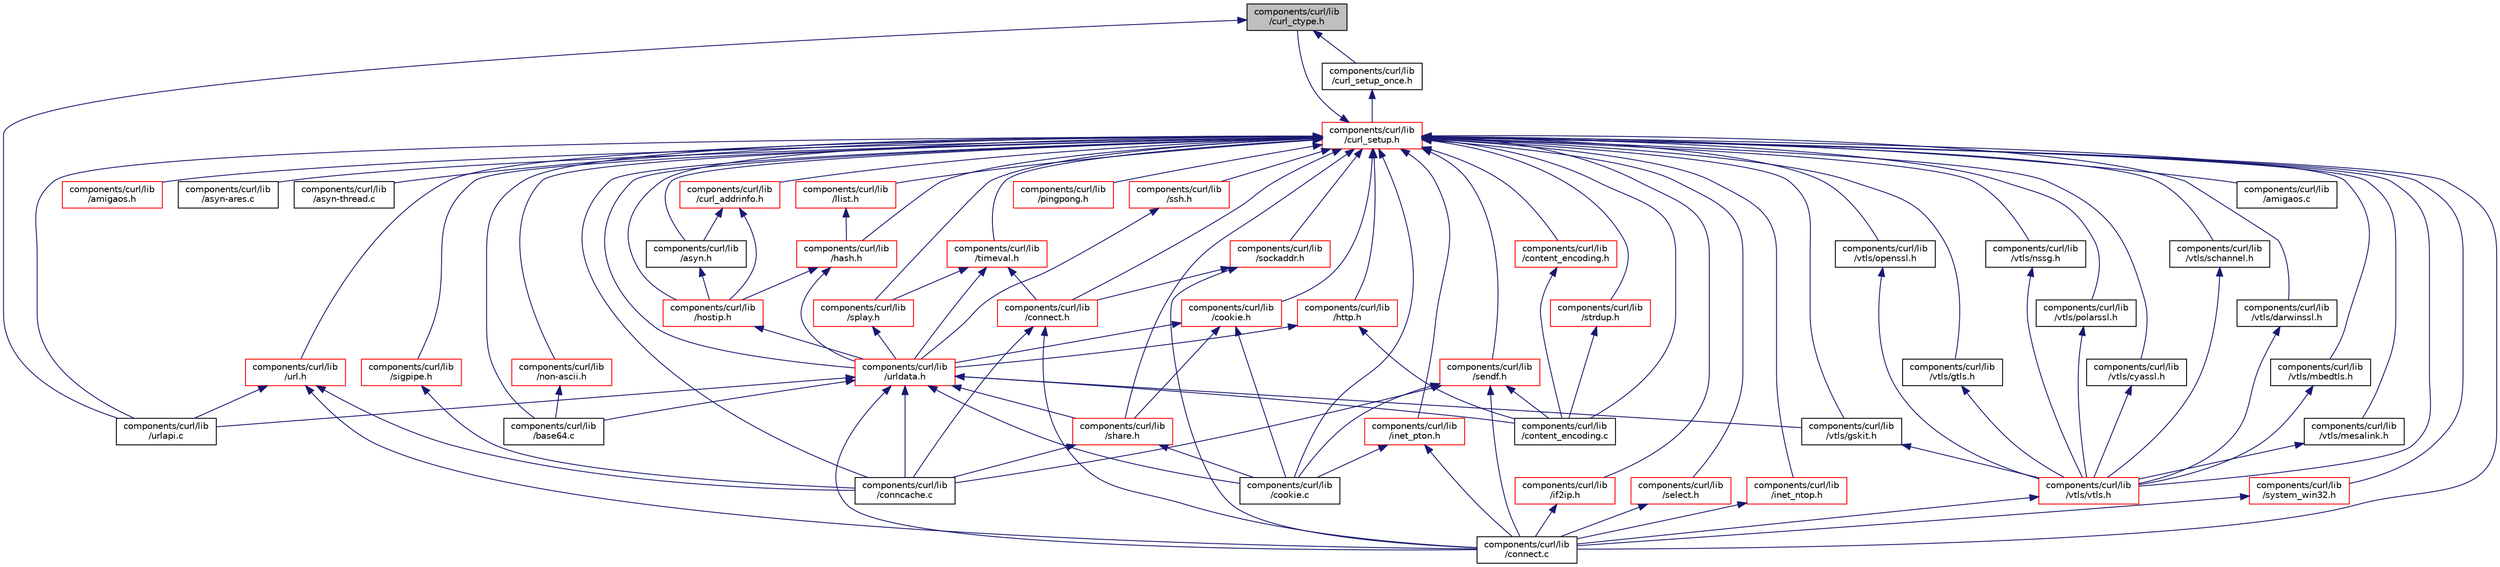 digraph "components/curl/lib/curl_ctype.h"
{
  edge [fontname="Helvetica",fontsize="10",labelfontname="Helvetica",labelfontsize="10"];
  node [fontname="Helvetica",fontsize="10",shape=record];
  Node20 [label="components/curl/lib\l/curl_ctype.h",height=0.2,width=0.4,color="black", fillcolor="grey75", style="filled", fontcolor="black"];
  Node20 -> Node21 [dir="back",color="midnightblue",fontsize="10",style="solid",fontname="Helvetica"];
  Node21 [label="components/curl/lib\l/curl_setup_once.h",height=0.2,width=0.4,color="black", fillcolor="white", style="filled",URL="$curl__setup__once_8h.html"];
  Node21 -> Node22 [dir="back",color="midnightblue",fontsize="10",style="solid",fontname="Helvetica"];
  Node22 [label="components/curl/lib\l/curl_setup.h",height=0.2,width=0.4,color="red", fillcolor="white", style="filled",URL="$curl__setup_8h.html"];
  Node22 -> Node23 [dir="back",color="midnightblue",fontsize="10",style="solid",fontname="Helvetica"];
  Node23 [label="components/curl/lib\l/amigaos.c",height=0.2,width=0.4,color="black", fillcolor="white", style="filled",URL="$amigaos_8c.html"];
  Node22 -> Node20 [dir="back",color="midnightblue",fontsize="10",style="solid",fontname="Helvetica"];
  Node22 -> Node24 [dir="back",color="midnightblue",fontsize="10",style="solid",fontname="Helvetica"];
  Node24 [label="components/curl/lib\l/amigaos.h",height=0.2,width=0.4,color="red", fillcolor="white", style="filled",URL="$amigaos_8h.html"];
  Node22 -> Node26 [dir="back",color="midnightblue",fontsize="10",style="solid",fontname="Helvetica"];
  Node26 [label="components/curl/lib\l/asyn-ares.c",height=0.2,width=0.4,color="black", fillcolor="white", style="filled",URL="$asyn-ares_8c.html"];
  Node22 -> Node27 [dir="back",color="midnightblue",fontsize="10",style="solid",fontname="Helvetica"];
  Node27 [label="components/curl/lib\l/asyn-thread.c",height=0.2,width=0.4,color="black", fillcolor="white", style="filled",URL="$asyn-thread_8c.html"];
  Node22 -> Node28 [dir="back",color="midnightblue",fontsize="10",style="solid",fontname="Helvetica"];
  Node28 [label="components/curl/lib\l/asyn.h",height=0.2,width=0.4,color="black", fillcolor="white", style="filled",URL="$asyn_8h.html"];
  Node28 -> Node29 [dir="back",color="midnightblue",fontsize="10",style="solid",fontname="Helvetica"];
  Node29 [label="components/curl/lib\l/hostip.h",height=0.2,width=0.4,color="red", fillcolor="white", style="filled",URL="$hostip_8h.html"];
  Node29 -> Node30 [dir="back",color="midnightblue",fontsize="10",style="solid",fontname="Helvetica"];
  Node30 [label="components/curl/lib\l/urldata.h",height=0.2,width=0.4,color="red", fillcolor="white", style="filled",URL="$urldata_8h.html"];
  Node30 -> Node31 [dir="back",color="midnightblue",fontsize="10",style="solid",fontname="Helvetica"];
  Node31 [label="components/curl/lib\l/base64.c",height=0.2,width=0.4,color="black", fillcolor="white", style="filled",URL="$base64_8c.html"];
  Node30 -> Node32 [dir="back",color="midnightblue",fontsize="10",style="solid",fontname="Helvetica"];
  Node32 [label="components/curl/lib\l/conncache.c",height=0.2,width=0.4,color="black", fillcolor="white", style="filled",URL="$conncache_8c.html"];
  Node30 -> Node33 [dir="back",color="midnightblue",fontsize="10",style="solid",fontname="Helvetica"];
  Node33 [label="components/curl/lib\l/share.h",height=0.2,width=0.4,color="red", fillcolor="white", style="filled",URL="$share_8h.html"];
  Node33 -> Node32 [dir="back",color="midnightblue",fontsize="10",style="solid",fontname="Helvetica"];
  Node33 -> Node34 [dir="back",color="midnightblue",fontsize="10",style="solid",fontname="Helvetica"];
  Node34 [label="components/curl/lib\l/cookie.c",height=0.2,width=0.4,color="black", fillcolor="white", style="filled",URL="$cookie_8c.html"];
  Node30 -> Node47 [dir="back",color="midnightblue",fontsize="10",style="solid",fontname="Helvetica"];
  Node47 [label="components/curl/lib\l/connect.c",height=0.2,width=0.4,color="black", fillcolor="white", style="filled",URL="$connect_8c.html"];
  Node30 -> Node56 [dir="back",color="midnightblue",fontsize="10",style="solid",fontname="Helvetica"];
  Node56 [label="components/curl/lib\l/vtls/gskit.h",height=0.2,width=0.4,color="black", fillcolor="white", style="filled",URL="$gskit_8h.html"];
  Node56 -> Node57 [dir="back",color="midnightblue",fontsize="10",style="solid",fontname="Helvetica"];
  Node57 [label="components/curl/lib\l/vtls/vtls.h",height=0.2,width=0.4,color="red", fillcolor="white", style="filled",URL="$vtls_8h.html"];
  Node57 -> Node47 [dir="back",color="midnightblue",fontsize="10",style="solid",fontname="Helvetica"];
  Node30 -> Node67 [dir="back",color="midnightblue",fontsize="10",style="solid",fontname="Helvetica"];
  Node67 [label="components/curl/lib\l/content_encoding.c",height=0.2,width=0.4,color="black", fillcolor="white", style="filled",URL="$content__encoding_8c.html"];
  Node30 -> Node34 [dir="back",color="midnightblue",fontsize="10",style="solid",fontname="Helvetica"];
  Node30 -> Node92 [dir="back",color="midnightblue",fontsize="10",style="solid",fontname="Helvetica"];
  Node92 [label="components/curl/lib\l/urlapi.c",height=0.2,width=0.4,color="black", fillcolor="white", style="filled",URL="$lib_2urlapi_8c.html"];
  Node22 -> Node107 [dir="back",color="midnightblue",fontsize="10",style="solid",fontname="Helvetica"];
  Node107 [label="components/curl/lib\l/curl_addrinfo.h",height=0.2,width=0.4,color="red", fillcolor="white", style="filled",URL="$curl__addrinfo_8h.html"];
  Node107 -> Node28 [dir="back",color="midnightblue",fontsize="10",style="solid",fontname="Helvetica"];
  Node107 -> Node29 [dir="back",color="midnightblue",fontsize="10",style="solid",fontname="Helvetica"];
  Node22 -> Node31 [dir="back",color="midnightblue",fontsize="10",style="solid",fontname="Helvetica"];
  Node22 -> Node30 [dir="back",color="midnightblue",fontsize="10",style="solid",fontname="Helvetica"];
  Node22 -> Node109 [dir="back",color="midnightblue",fontsize="10",style="solid",fontname="Helvetica"];
  Node109 [label="components/curl/lib\l/cookie.h",height=0.2,width=0.4,color="red", fillcolor="white", style="filled",URL="$cookie_8h.html"];
  Node109 -> Node30 [dir="back",color="midnightblue",fontsize="10",style="solid",fontname="Helvetica"];
  Node109 -> Node33 [dir="back",color="midnightblue",fontsize="10",style="solid",fontname="Helvetica"];
  Node109 -> Node34 [dir="back",color="midnightblue",fontsize="10",style="solid",fontname="Helvetica"];
  Node22 -> Node110 [dir="back",color="midnightblue",fontsize="10",style="solid",fontname="Helvetica"];
  Node110 [label="components/curl/lib\l/timeval.h",height=0.2,width=0.4,color="red", fillcolor="white", style="filled",URL="$timeval_8h.html"];
  Node110 -> Node30 [dir="back",color="midnightblue",fontsize="10",style="solid",fontname="Helvetica"];
  Node110 -> Node111 [dir="back",color="midnightblue",fontsize="10",style="solid",fontname="Helvetica"];
  Node111 [label="components/curl/lib\l/splay.h",height=0.2,width=0.4,color="red", fillcolor="white", style="filled",URL="$splay_8h.html"];
  Node111 -> Node30 [dir="back",color="midnightblue",fontsize="10",style="solid",fontname="Helvetica"];
  Node110 -> Node115 [dir="back",color="midnightblue",fontsize="10",style="solid",fontname="Helvetica"];
  Node115 [label="components/curl/lib\l/connect.h",height=0.2,width=0.4,color="red", fillcolor="white", style="filled",URL="$connect_8h.html"];
  Node115 -> Node32 [dir="back",color="midnightblue",fontsize="10",style="solid",fontname="Helvetica"];
  Node115 -> Node47 [dir="back",color="midnightblue",fontsize="10",style="solid",fontname="Helvetica"];
  Node22 -> Node29 [dir="back",color="midnightblue",fontsize="10",style="solid",fontname="Helvetica"];
  Node22 -> Node120 [dir="back",color="midnightblue",fontsize="10",style="solid",fontname="Helvetica"];
  Node120 [label="components/curl/lib\l/hash.h",height=0.2,width=0.4,color="red", fillcolor="white", style="filled",URL="$hash_8h.html"];
  Node120 -> Node29 [dir="back",color="midnightblue",fontsize="10",style="solid",fontname="Helvetica"];
  Node120 -> Node30 [dir="back",color="midnightblue",fontsize="10",style="solid",fontname="Helvetica"];
  Node22 -> Node124 [dir="back",color="midnightblue",fontsize="10",style="solid",fontname="Helvetica"];
  Node124 [label="components/curl/lib\l/llist.h",height=0.2,width=0.4,color="red", fillcolor="white", style="filled",URL="$llist_8h.html"];
  Node124 -> Node120 [dir="back",color="midnightblue",fontsize="10",style="solid",fontname="Helvetica"];
  Node22 -> Node111 [dir="back",color="midnightblue",fontsize="10",style="solid",fontname="Helvetica"];
  Node22 -> Node132 [dir="back",color="midnightblue",fontsize="10",style="solid",fontname="Helvetica"];
  Node132 [label="components/curl/lib\l/pingpong.h",height=0.2,width=0.4,color="red", fillcolor="white", style="filled",URL="$pingpong_8h.html"];
  Node22 -> Node137 [dir="back",color="midnightblue",fontsize="10",style="solid",fontname="Helvetica"];
  Node137 [label="components/curl/lib\l/ssh.h",height=0.2,width=0.4,color="red", fillcolor="white", style="filled",URL="$ssh_8h.html"];
  Node137 -> Node30 [dir="back",color="midnightblue",fontsize="10",style="solid",fontname="Helvetica"];
  Node22 -> Node138 [dir="back",color="midnightblue",fontsize="10",style="solid",fontname="Helvetica"];
  Node138 [label="components/curl/lib\l/http.h",height=0.2,width=0.4,color="red", fillcolor="white", style="filled",URL="$http_8h.html"];
  Node138 -> Node30 [dir="back",color="midnightblue",fontsize="10",style="solid",fontname="Helvetica"];
  Node138 -> Node67 [dir="back",color="midnightblue",fontsize="10",style="solid",fontname="Helvetica"];
  Node22 -> Node139 [dir="back",color="midnightblue",fontsize="10",style="solid",fontname="Helvetica"];
  Node139 [label="components/curl/lib\l/non-ascii.h",height=0.2,width=0.4,color="red", fillcolor="white", style="filled",URL="$non-ascii_8h.html"];
  Node139 -> Node31 [dir="back",color="midnightblue",fontsize="10",style="solid",fontname="Helvetica"];
  Node22 -> Node32 [dir="back",color="midnightblue",fontsize="10",style="solid",fontname="Helvetica"];
  Node22 -> Node140 [dir="back",color="midnightblue",fontsize="10",style="solid",fontname="Helvetica"];
  Node140 [label="components/curl/lib\l/url.h",height=0.2,width=0.4,color="red", fillcolor="white", style="filled",URL="$url_8h.html"];
  Node140 -> Node32 [dir="back",color="midnightblue",fontsize="10",style="solid",fontname="Helvetica"];
  Node140 -> Node47 [dir="back",color="midnightblue",fontsize="10",style="solid",fontname="Helvetica"];
  Node140 -> Node92 [dir="back",color="midnightblue",fontsize="10",style="solid",fontname="Helvetica"];
  Node22 -> Node141 [dir="back",color="midnightblue",fontsize="10",style="solid",fontname="Helvetica"];
  Node141 [label="components/curl/lib\l/sendf.h",height=0.2,width=0.4,color="red", fillcolor="white", style="filled",URL="$sendf_8h.html"];
  Node141 -> Node32 [dir="back",color="midnightblue",fontsize="10",style="solid",fontname="Helvetica"];
  Node141 -> Node47 [dir="back",color="midnightblue",fontsize="10",style="solid",fontname="Helvetica"];
  Node141 -> Node67 [dir="back",color="midnightblue",fontsize="10",style="solid",fontname="Helvetica"];
  Node141 -> Node34 [dir="back",color="midnightblue",fontsize="10",style="solid",fontname="Helvetica"];
  Node22 -> Node33 [dir="back",color="midnightblue",fontsize="10",style="solid",fontname="Helvetica"];
  Node22 -> Node142 [dir="back",color="midnightblue",fontsize="10",style="solid",fontname="Helvetica"];
  Node142 [label="components/curl/lib\l/sigpipe.h",height=0.2,width=0.4,color="red", fillcolor="white", style="filled",URL="$sigpipe_8h.html"];
  Node142 -> Node32 [dir="back",color="midnightblue",fontsize="10",style="solid",fontname="Helvetica"];
  Node22 -> Node115 [dir="back",color="midnightblue",fontsize="10",style="solid",fontname="Helvetica"];
  Node22 -> Node143 [dir="back",color="midnightblue",fontsize="10",style="solid",fontname="Helvetica"];
  Node143 [label="components/curl/lib\l/sockaddr.h",height=0.2,width=0.4,color="red", fillcolor="white", style="filled",URL="$sockaddr_8h.html"];
  Node143 -> Node115 [dir="back",color="midnightblue",fontsize="10",style="solid",fontname="Helvetica"];
  Node143 -> Node47 [dir="back",color="midnightblue",fontsize="10",style="solid",fontname="Helvetica"];
  Node22 -> Node47 [dir="back",color="midnightblue",fontsize="10",style="solid",fontname="Helvetica"];
  Node22 -> Node144 [dir="back",color="midnightblue",fontsize="10",style="solid",fontname="Helvetica"];
  Node144 [label="components/curl/lib\l/if2ip.h",height=0.2,width=0.4,color="red", fillcolor="white", style="filled",URL="$if2ip_8h.html"];
  Node144 -> Node47 [dir="back",color="midnightblue",fontsize="10",style="solid",fontname="Helvetica"];
  Node22 -> Node146 [dir="back",color="midnightblue",fontsize="10",style="solid",fontname="Helvetica"];
  Node146 [label="components/curl/lib\l/select.h",height=0.2,width=0.4,color="red", fillcolor="white", style="filled",URL="$select_8h.html"];
  Node146 -> Node47 [dir="back",color="midnightblue",fontsize="10",style="solid",fontname="Helvetica"];
  Node22 -> Node147 [dir="back",color="midnightblue",fontsize="10",style="solid",fontname="Helvetica"];
  Node147 [label="components/curl/lib\l/inet_ntop.h",height=0.2,width=0.4,color="red", fillcolor="white", style="filled",URL="$inet__ntop_8h.html"];
  Node147 -> Node47 [dir="back",color="midnightblue",fontsize="10",style="solid",fontname="Helvetica"];
  Node22 -> Node149 [dir="back",color="midnightblue",fontsize="10",style="solid",fontname="Helvetica"];
  Node149 [label="components/curl/lib\l/inet_pton.h",height=0.2,width=0.4,color="red", fillcolor="white", style="filled",URL="$inet__pton_8h.html"];
  Node149 -> Node47 [dir="back",color="midnightblue",fontsize="10",style="solid",fontname="Helvetica"];
  Node149 -> Node34 [dir="back",color="midnightblue",fontsize="10",style="solid",fontname="Helvetica"];
  Node22 -> Node57 [dir="back",color="midnightblue",fontsize="10",style="solid",fontname="Helvetica"];
  Node22 -> Node153 [dir="back",color="midnightblue",fontsize="10",style="solid",fontname="Helvetica"];
  Node153 [label="components/curl/lib\l/vtls/openssl.h",height=0.2,width=0.4,color="black", fillcolor="white", style="filled",URL="$openssl_8h.html"];
  Node153 -> Node57 [dir="back",color="midnightblue",fontsize="10",style="solid",fontname="Helvetica"];
  Node22 -> Node154 [dir="back",color="midnightblue",fontsize="10",style="solid",fontname="Helvetica"];
  Node154 [label="components/curl/lib\l/vtls/gtls.h",height=0.2,width=0.4,color="black", fillcolor="white", style="filled",URL="$gtls_8h.html"];
  Node154 -> Node57 [dir="back",color="midnightblue",fontsize="10",style="solid",fontname="Helvetica"];
  Node22 -> Node155 [dir="back",color="midnightblue",fontsize="10",style="solid",fontname="Helvetica"];
  Node155 [label="components/curl/lib\l/vtls/nssg.h",height=0.2,width=0.4,color="black", fillcolor="white", style="filled",URL="$nssg_8h.html"];
  Node155 -> Node57 [dir="back",color="midnightblue",fontsize="10",style="solid",fontname="Helvetica"];
  Node22 -> Node56 [dir="back",color="midnightblue",fontsize="10",style="solid",fontname="Helvetica"];
  Node22 -> Node156 [dir="back",color="midnightblue",fontsize="10",style="solid",fontname="Helvetica"];
  Node156 [label="components/curl/lib\l/vtls/polarssl.h",height=0.2,width=0.4,color="black", fillcolor="white", style="filled",URL="$polarssl_8h.html"];
  Node156 -> Node57 [dir="back",color="midnightblue",fontsize="10",style="solid",fontname="Helvetica"];
  Node22 -> Node157 [dir="back",color="midnightblue",fontsize="10",style="solid",fontname="Helvetica"];
  Node157 [label="components/curl/lib\l/vtls/cyassl.h",height=0.2,width=0.4,color="black", fillcolor="white", style="filled",URL="$cyassl_8h.html"];
  Node157 -> Node57 [dir="back",color="midnightblue",fontsize="10",style="solid",fontname="Helvetica"];
  Node22 -> Node158 [dir="back",color="midnightblue",fontsize="10",style="solid",fontname="Helvetica"];
  Node158 [label="components/curl/lib\l/vtls/schannel.h",height=0.2,width=0.4,color="black", fillcolor="white", style="filled",URL="$schannel_8h.html"];
  Node158 -> Node57 [dir="back",color="midnightblue",fontsize="10",style="solid",fontname="Helvetica"];
  Node22 -> Node159 [dir="back",color="midnightblue",fontsize="10",style="solid",fontname="Helvetica"];
  Node159 [label="components/curl/lib\l/vtls/darwinssl.h",height=0.2,width=0.4,color="black", fillcolor="white", style="filled",URL="$darwinssl_8h.html"];
  Node159 -> Node57 [dir="back",color="midnightblue",fontsize="10",style="solid",fontname="Helvetica"];
  Node22 -> Node160 [dir="back",color="midnightblue",fontsize="10",style="solid",fontname="Helvetica"];
  Node160 [label="components/curl/lib\l/vtls/mbedtls.h",height=0.2,width=0.4,color="black", fillcolor="white", style="filled",URL="$mbedtls_8h.html"];
  Node160 -> Node57 [dir="back",color="midnightblue",fontsize="10",style="solid",fontname="Helvetica"];
  Node22 -> Node161 [dir="back",color="midnightblue",fontsize="10",style="solid",fontname="Helvetica"];
  Node161 [label="components/curl/lib\l/vtls/mesalink.h",height=0.2,width=0.4,color="black", fillcolor="white", style="filled",URL="$mesalink_8h.html"];
  Node161 -> Node57 [dir="back",color="midnightblue",fontsize="10",style="solid",fontname="Helvetica"];
  Node22 -> Node162 [dir="back",color="midnightblue",fontsize="10",style="solid",fontname="Helvetica"];
  Node162 [label="components/curl/lib\l/system_win32.h",height=0.2,width=0.4,color="red", fillcolor="white", style="filled",URL="$system__win32_8h.html"];
  Node162 -> Node47 [dir="back",color="midnightblue",fontsize="10",style="solid",fontname="Helvetica"];
  Node22 -> Node67 [dir="back",color="midnightblue",fontsize="10",style="solid",fontname="Helvetica"];
  Node22 -> Node163 [dir="back",color="midnightblue",fontsize="10",style="solid",fontname="Helvetica"];
  Node163 [label="components/curl/lib\l/content_encoding.h",height=0.2,width=0.4,color="red", fillcolor="white", style="filled",URL="$content__encoding_8h.html"];
  Node163 -> Node67 [dir="back",color="midnightblue",fontsize="10",style="solid",fontname="Helvetica"];
  Node22 -> Node164 [dir="back",color="midnightblue",fontsize="10",style="solid",fontname="Helvetica"];
  Node164 [label="components/curl/lib\l/strdup.h",height=0.2,width=0.4,color="red", fillcolor="white", style="filled",URL="$strdup_8h.html"];
  Node164 -> Node67 [dir="back",color="midnightblue",fontsize="10",style="solid",fontname="Helvetica"];
  Node22 -> Node34 [dir="back",color="midnightblue",fontsize="10",style="solid",fontname="Helvetica"];
  Node22 -> Node92 [dir="back",color="midnightblue",fontsize="10",style="solid",fontname="Helvetica"];
  Node20 -> Node92 [dir="back",color="midnightblue",fontsize="10",style="solid",fontname="Helvetica"];
}
